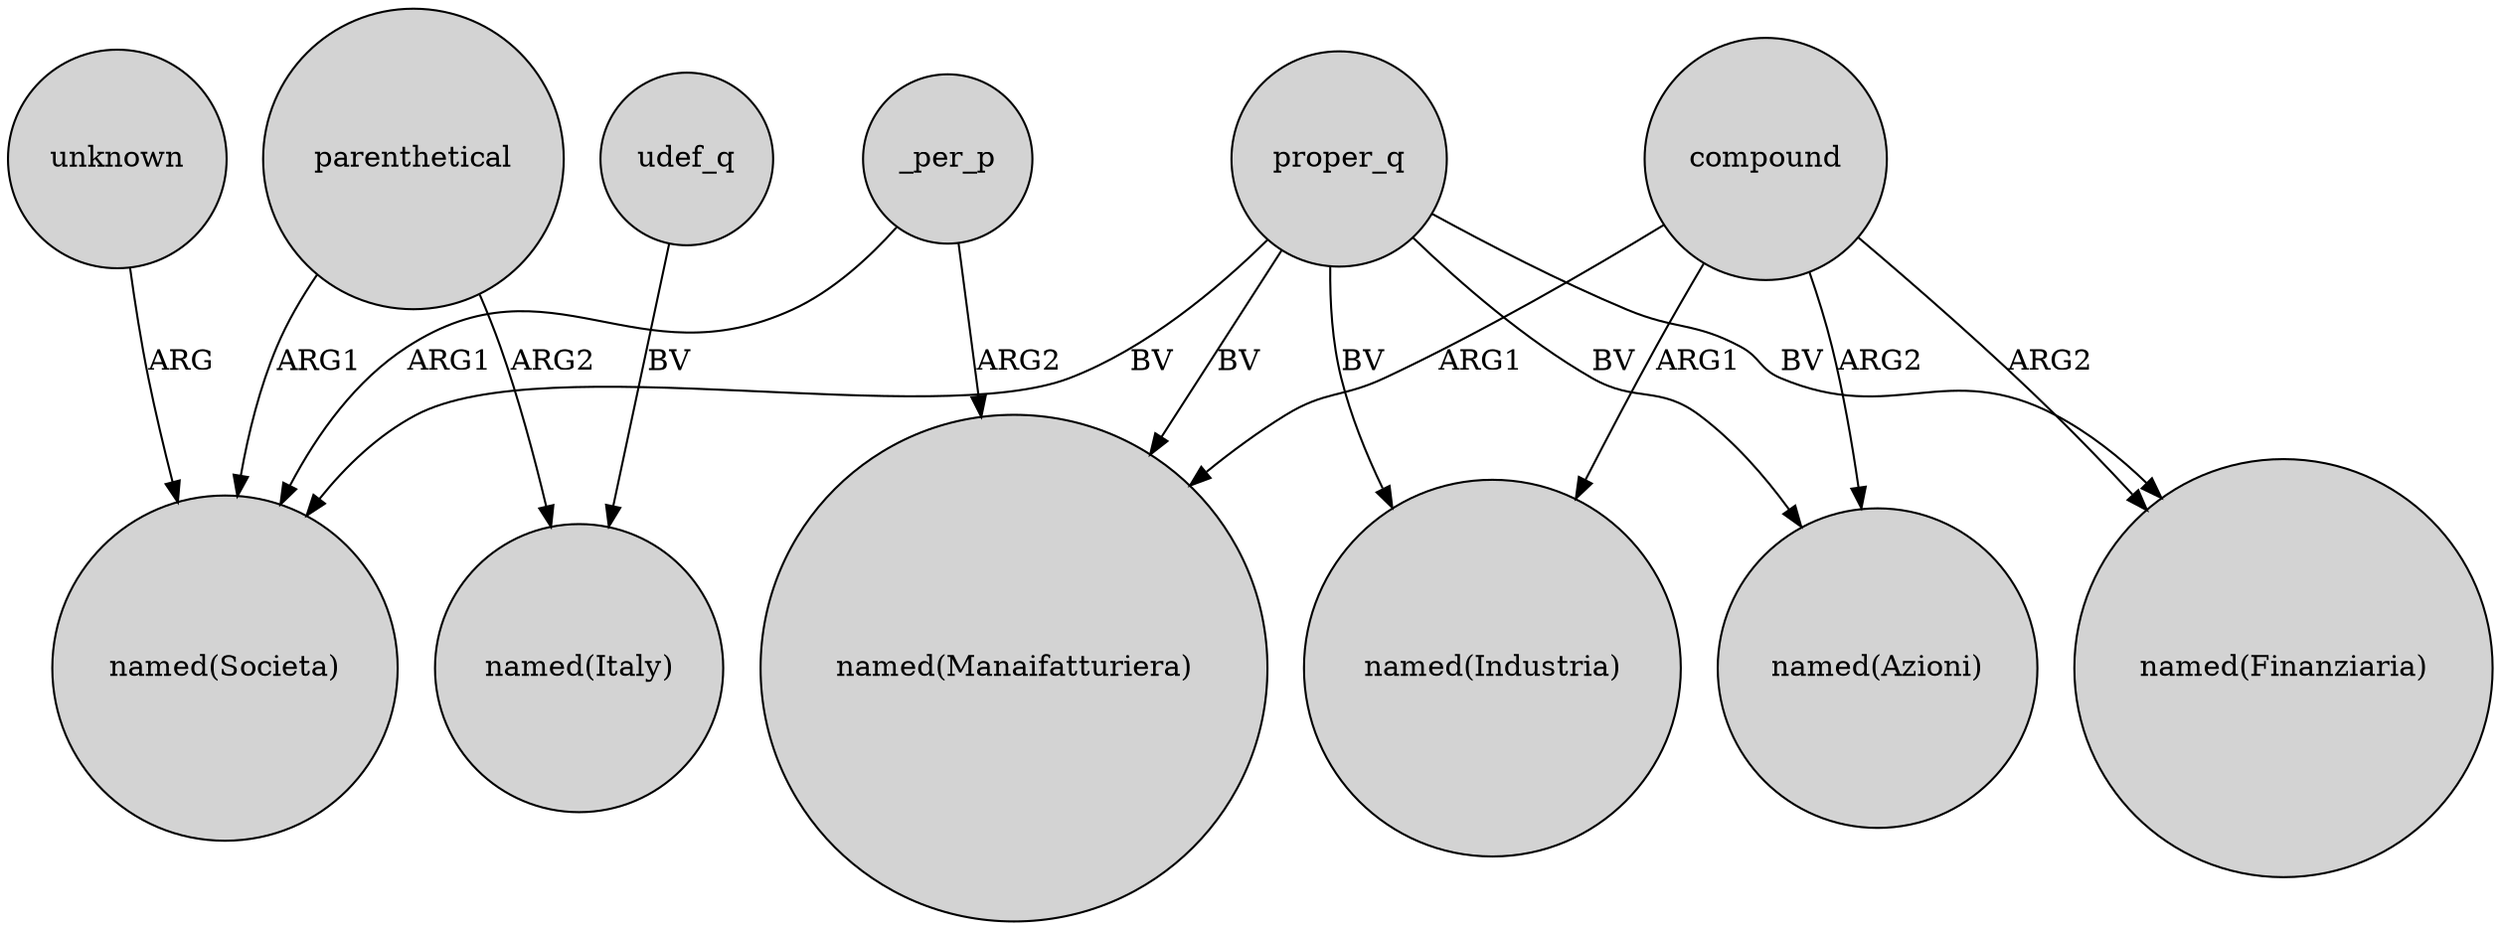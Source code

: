 digraph {
	node [shape=circle style=filled]
	compound -> "named(Manaifatturiera)" [label=ARG1]
	parenthetical -> "named(Societa)" [label=ARG1]
	proper_q -> "named(Societa)" [label=BV]
	proper_q -> "named(Industria)" [label=BV]
	_per_p -> "named(Manaifatturiera)" [label=ARG2]
	proper_q -> "named(Manaifatturiera)" [label=BV]
	udef_q -> "named(Italy)" [label=BV]
	parenthetical -> "named(Italy)" [label=ARG2]
	_per_p -> "named(Societa)" [label=ARG1]
	proper_q -> "named(Azioni)" [label=BV]
	compound -> "named(Azioni)" [label=ARG2]
	unknown -> "named(Societa)" [label=ARG]
	compound -> "named(Industria)" [label=ARG1]
	compound -> "named(Finanziaria)" [label=ARG2]
	proper_q -> "named(Finanziaria)" [label=BV]
}
